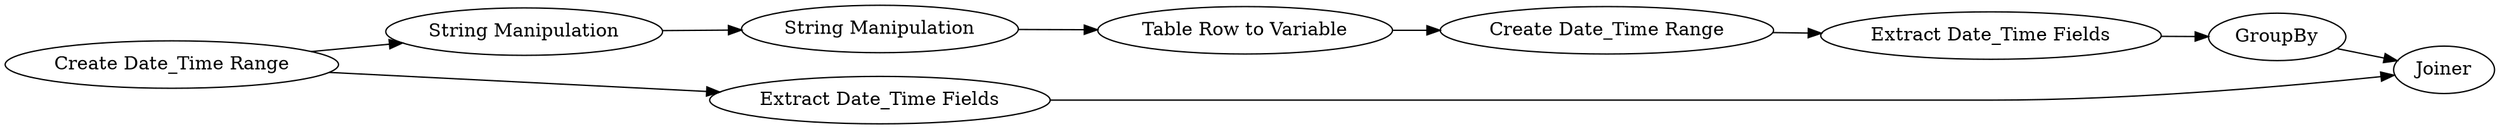 digraph {
	"-5460310016807254768_2081" [label="Extract Date_Time Fields"]
	"-5460310016807254768_2087" [label=GroupBy]
	"-5460310016807254768_2083" [label="Create Date_Time Range"]
	"-5460310016807254768_2080" [label="Create Date_Time Range"]
	"-5460310016807254768_2084" [label="String Manipulation"]
	"-5460310016807254768_2086" [label="String Manipulation"]
	"-5460310016807254768_2088" [label=Joiner]
	"-5460310016807254768_2082" [label="Table Row to Variable"]
	"-5460310016807254768_2085" [label="Extract Date_Time Fields"]
	"-5460310016807254768_2081" -> "-5460310016807254768_2087"
	"-5460310016807254768_2085" -> "-5460310016807254768_2088"
	"-5460310016807254768_2086" -> "-5460310016807254768_2082"
	"-5460310016807254768_2084" -> "-5460310016807254768_2086"
	"-5460310016807254768_2087" -> "-5460310016807254768_2088"
	"-5460310016807254768_2080" -> "-5460310016807254768_2085"
	"-5460310016807254768_2080" -> "-5460310016807254768_2084"
	"-5460310016807254768_2083" -> "-5460310016807254768_2081"
	"-5460310016807254768_2082" -> "-5460310016807254768_2083"
	rankdir=LR
}
